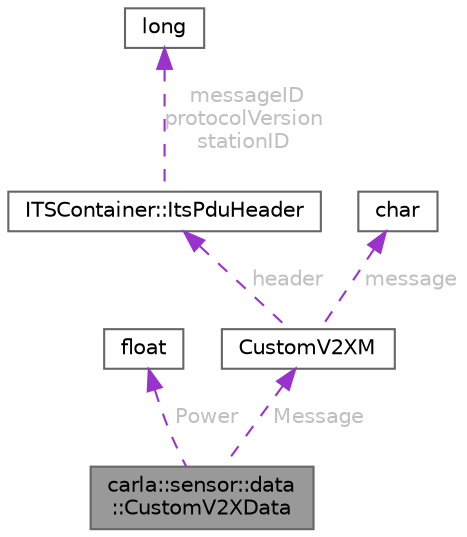 digraph "carla::sensor::data::CustomV2XData"
{
 // INTERACTIVE_SVG=YES
 // LATEX_PDF_SIZE
  bgcolor="transparent";
  edge [fontname=Helvetica,fontsize=10,labelfontname=Helvetica,labelfontsize=10];
  node [fontname=Helvetica,fontsize=10,shape=box,height=0.2,width=0.4];
  Node1 [id="Node000001",label="carla::sensor::data\l::CustomV2XData",height=0.2,width=0.4,color="gray40", fillcolor="grey60", style="filled", fontcolor="black",tooltip=" "];
  Node2 -> Node1 [id="edge1_Node000001_Node000002",dir="back",color="darkorchid3",style="dashed",tooltip=" ",label=" Power",fontcolor="grey" ];
  Node2 [id="Node000002",label="float",height=0.2,width=0.4,color="gray40", fillcolor="white", style="filled",tooltip=" "];
  Node3 -> Node1 [id="edge2_Node000001_Node000003",dir="back",color="darkorchid3",style="dashed",tooltip=" ",label=" Message",fontcolor="grey" ];
  Node3 [id="Node000003",label="CustomV2XM",height=0.2,width=0.4,color="gray40", fillcolor="white", style="filled",URL="$d4/d88/structCustomV2XM.html",tooltip=" "];
  Node4 -> Node3 [id="edge3_Node000003_Node000004",dir="back",color="darkorchid3",style="dashed",tooltip=" ",label=" header",fontcolor="grey" ];
  Node4 [id="Node000004",label="ITSContainer::ItsPduHeader",height=0.2,width=0.4,color="gray40", fillcolor="white", style="filled",URL="$d0/d65/structITSContainer_1_1ItsPduHeader.html",tooltip=" "];
  Node5 -> Node4 [id="edge4_Node000004_Node000005",dir="back",color="darkorchid3",style="dashed",tooltip=" ",label=" messageID\nprotocolVersion\nstationID",fontcolor="grey" ];
  Node5 [id="Node000005",label="long",height=0.2,width=0.4,color="gray40", fillcolor="white", style="filled",tooltip=" "];
  Node6 -> Node3 [id="edge5_Node000003_Node000006",dir="back",color="darkorchid3",style="dashed",tooltip=" ",label=" message",fontcolor="grey" ];
  Node6 [id="Node000006",label="char",height=0.2,width=0.4,color="gray40", fillcolor="white", style="filled",tooltip=" "];
}
